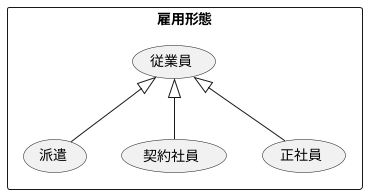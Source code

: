 @startuml 雇用形態
    rectangle 雇用形態 {
        usecase 従業員 as U1
        usecase 派遣 as U2
        usecase 契約社員 as U3
        usecase 正社員 as U4
    }

    U1 <|-- U2
    U1 <|-- U3
    U1 <|-- U4
@enduml